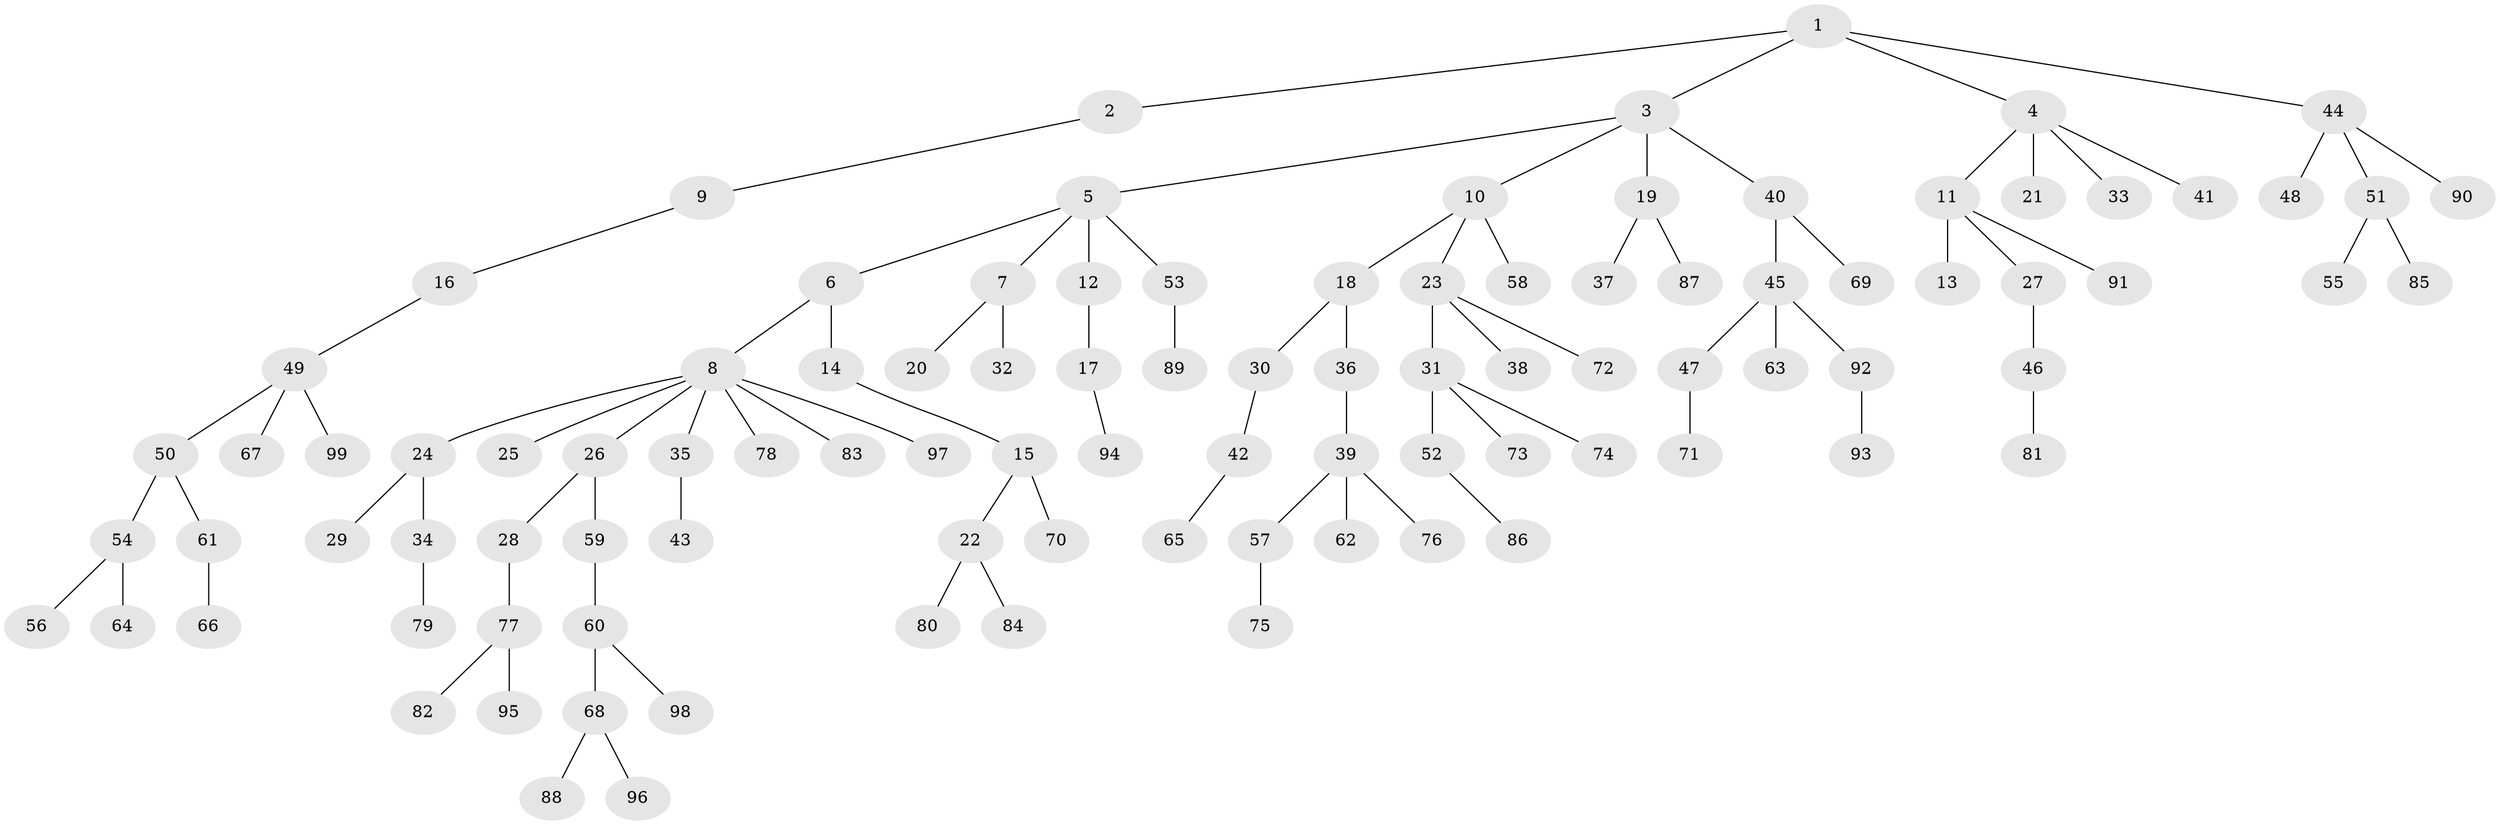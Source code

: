 // coarse degree distribution, {6: 0.030303030303030304, 2: 0.19696969696969696, 4: 0.045454545454545456, 5: 0.030303030303030304, 3: 0.12121212121212122, 9: 0.015151515151515152, 1: 0.5606060606060606}
// Generated by graph-tools (version 1.1) at 2025/24/03/03/25 07:24:08]
// undirected, 99 vertices, 98 edges
graph export_dot {
graph [start="1"]
  node [color=gray90,style=filled];
  1;
  2;
  3;
  4;
  5;
  6;
  7;
  8;
  9;
  10;
  11;
  12;
  13;
  14;
  15;
  16;
  17;
  18;
  19;
  20;
  21;
  22;
  23;
  24;
  25;
  26;
  27;
  28;
  29;
  30;
  31;
  32;
  33;
  34;
  35;
  36;
  37;
  38;
  39;
  40;
  41;
  42;
  43;
  44;
  45;
  46;
  47;
  48;
  49;
  50;
  51;
  52;
  53;
  54;
  55;
  56;
  57;
  58;
  59;
  60;
  61;
  62;
  63;
  64;
  65;
  66;
  67;
  68;
  69;
  70;
  71;
  72;
  73;
  74;
  75;
  76;
  77;
  78;
  79;
  80;
  81;
  82;
  83;
  84;
  85;
  86;
  87;
  88;
  89;
  90;
  91;
  92;
  93;
  94;
  95;
  96;
  97;
  98;
  99;
  1 -- 2;
  1 -- 3;
  1 -- 4;
  1 -- 44;
  2 -- 9;
  3 -- 5;
  3 -- 10;
  3 -- 19;
  3 -- 40;
  4 -- 11;
  4 -- 21;
  4 -- 33;
  4 -- 41;
  5 -- 6;
  5 -- 7;
  5 -- 12;
  5 -- 53;
  6 -- 8;
  6 -- 14;
  7 -- 20;
  7 -- 32;
  8 -- 24;
  8 -- 25;
  8 -- 26;
  8 -- 35;
  8 -- 78;
  8 -- 83;
  8 -- 97;
  9 -- 16;
  10 -- 18;
  10 -- 23;
  10 -- 58;
  11 -- 13;
  11 -- 27;
  11 -- 91;
  12 -- 17;
  14 -- 15;
  15 -- 22;
  15 -- 70;
  16 -- 49;
  17 -- 94;
  18 -- 30;
  18 -- 36;
  19 -- 37;
  19 -- 87;
  22 -- 80;
  22 -- 84;
  23 -- 31;
  23 -- 38;
  23 -- 72;
  24 -- 29;
  24 -- 34;
  26 -- 28;
  26 -- 59;
  27 -- 46;
  28 -- 77;
  30 -- 42;
  31 -- 52;
  31 -- 73;
  31 -- 74;
  34 -- 79;
  35 -- 43;
  36 -- 39;
  39 -- 57;
  39 -- 62;
  39 -- 76;
  40 -- 45;
  40 -- 69;
  42 -- 65;
  44 -- 48;
  44 -- 51;
  44 -- 90;
  45 -- 47;
  45 -- 63;
  45 -- 92;
  46 -- 81;
  47 -- 71;
  49 -- 50;
  49 -- 67;
  49 -- 99;
  50 -- 54;
  50 -- 61;
  51 -- 55;
  51 -- 85;
  52 -- 86;
  53 -- 89;
  54 -- 56;
  54 -- 64;
  57 -- 75;
  59 -- 60;
  60 -- 68;
  60 -- 98;
  61 -- 66;
  68 -- 88;
  68 -- 96;
  77 -- 82;
  77 -- 95;
  92 -- 93;
}
